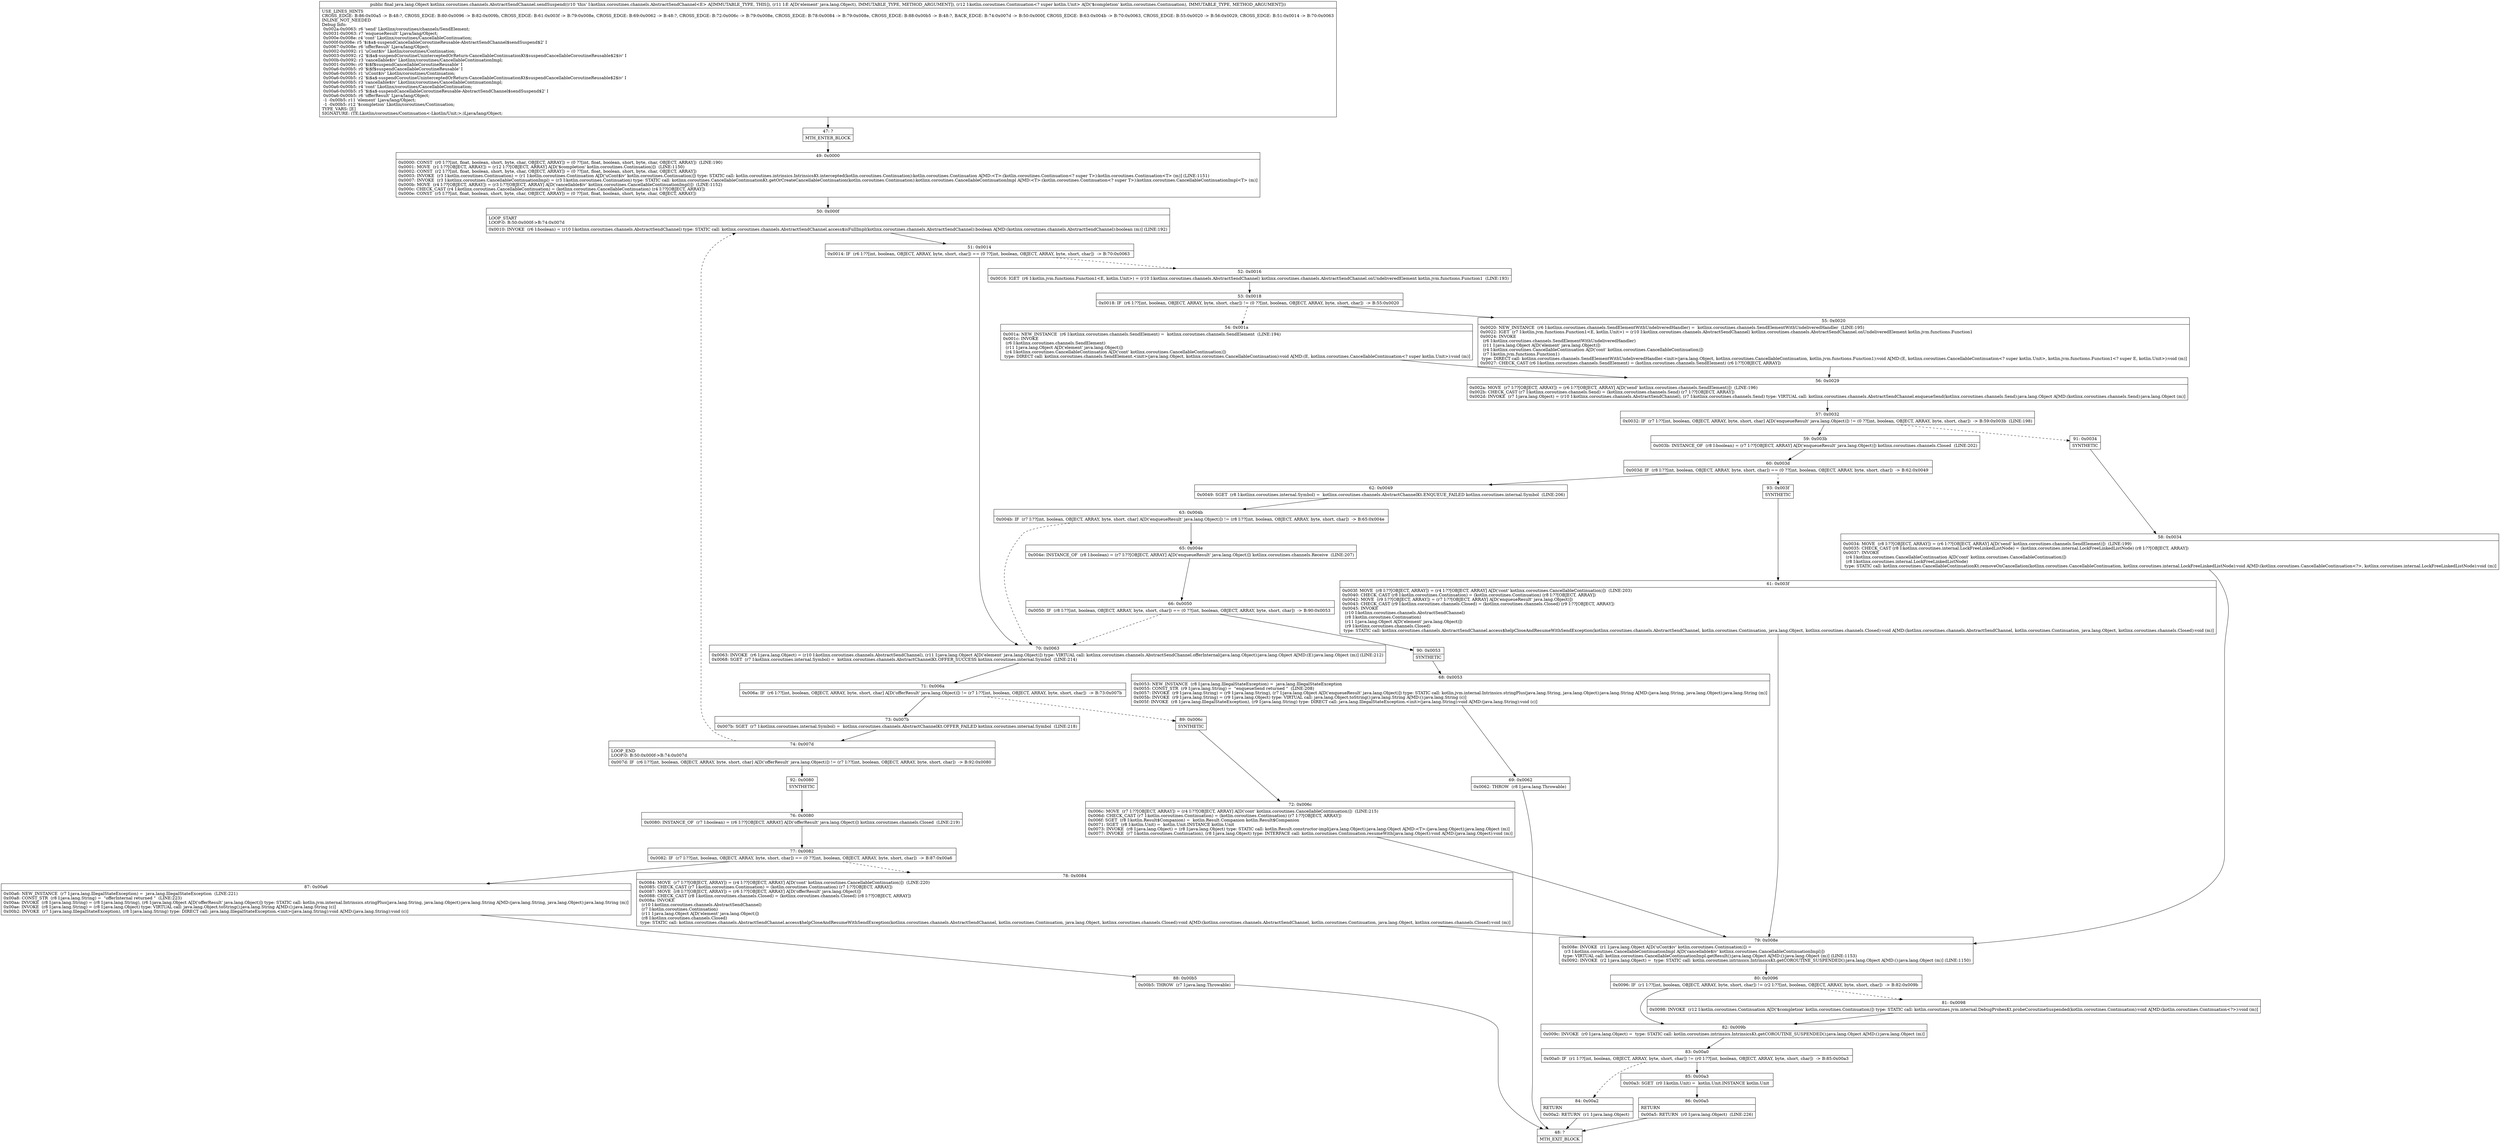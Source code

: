 digraph "CFG forkotlinx.coroutines.channels.AbstractSendChannel.sendSuspend(Ljava\/lang\/Object;Lkotlin\/coroutines\/Continuation;)Ljava\/lang\/Object;" {
Node_47 [shape=record,label="{47\:\ ?|MTH_ENTER_BLOCK\l}"];
Node_49 [shape=record,label="{49\:\ 0x0000|0x0000: CONST  (r0 I:??[int, float, boolean, short, byte, char, OBJECT, ARRAY]) = (0 ??[int, float, boolean, short, byte, char, OBJECT, ARRAY])  (LINE:190)\l0x0001: MOVE  (r1 I:??[OBJECT, ARRAY]) = (r12 I:??[OBJECT, ARRAY] A[D('$completion' kotlin.coroutines.Continuation)])  (LINE:1150)\l0x0002: CONST  (r2 I:??[int, float, boolean, short, byte, char, OBJECT, ARRAY]) = (0 ??[int, float, boolean, short, byte, char, OBJECT, ARRAY]) \l0x0003: INVOKE  (r3 I:kotlin.coroutines.Continuation) = (r1 I:kotlin.coroutines.Continuation A[D('uCont$iv' kotlin.coroutines.Continuation)]) type: STATIC call: kotlin.coroutines.intrinsics.IntrinsicsKt.intercepted(kotlin.coroutines.Continuation):kotlin.coroutines.Continuation A[MD:\<T\>:(kotlin.coroutines.Continuation\<? super T\>):kotlin.coroutines.Continuation\<T\> (m)] (LINE:1151)\l0x0007: INVOKE  (r3 I:kotlinx.coroutines.CancellableContinuationImpl) = (r3 I:kotlin.coroutines.Continuation) type: STATIC call: kotlinx.coroutines.CancellableContinuationKt.getOrCreateCancellableContinuation(kotlin.coroutines.Continuation):kotlinx.coroutines.CancellableContinuationImpl A[MD:\<T\>:(kotlin.coroutines.Continuation\<? super T\>):kotlinx.coroutines.CancellableContinuationImpl\<T\> (m)]\l0x000b: MOVE  (r4 I:??[OBJECT, ARRAY]) = (r3 I:??[OBJECT, ARRAY] A[D('cancellable$iv' kotlinx.coroutines.CancellableContinuationImpl)])  (LINE:1152)\l0x000c: CHECK_CAST (r4 I:kotlinx.coroutines.CancellableContinuation) = (kotlinx.coroutines.CancellableContinuation) (r4 I:??[OBJECT, ARRAY]) \l0x000e: CONST  (r5 I:??[int, float, boolean, short, byte, char, OBJECT, ARRAY]) = (0 ??[int, float, boolean, short, byte, char, OBJECT, ARRAY]) \l}"];
Node_50 [shape=record,label="{50\:\ 0x000f|LOOP_START\lLOOP:0: B:50:0x000f\-\>B:74:0x007d\l|0x0010: INVOKE  (r6 I:boolean) = (r10 I:kotlinx.coroutines.channels.AbstractSendChannel) type: STATIC call: kotlinx.coroutines.channels.AbstractSendChannel.access$isFullImpl(kotlinx.coroutines.channels.AbstractSendChannel):boolean A[MD:(kotlinx.coroutines.channels.AbstractSendChannel):boolean (m)] (LINE:192)\l}"];
Node_51 [shape=record,label="{51\:\ 0x0014|0x0014: IF  (r6 I:??[int, boolean, OBJECT, ARRAY, byte, short, char]) == (0 ??[int, boolean, OBJECT, ARRAY, byte, short, char])  \-\> B:70:0x0063 \l}"];
Node_52 [shape=record,label="{52\:\ 0x0016|0x0016: IGET  (r6 I:kotlin.jvm.functions.Function1\<E, kotlin.Unit\>) = (r10 I:kotlinx.coroutines.channels.AbstractSendChannel) kotlinx.coroutines.channels.AbstractSendChannel.onUndeliveredElement kotlin.jvm.functions.Function1  (LINE:193)\l}"];
Node_53 [shape=record,label="{53\:\ 0x0018|0x0018: IF  (r6 I:??[int, boolean, OBJECT, ARRAY, byte, short, char]) != (0 ??[int, boolean, OBJECT, ARRAY, byte, short, char])  \-\> B:55:0x0020 \l}"];
Node_54 [shape=record,label="{54\:\ 0x001a|0x001a: NEW_INSTANCE  (r6 I:kotlinx.coroutines.channels.SendElement) =  kotlinx.coroutines.channels.SendElement  (LINE:194)\l0x001c: INVOKE  \l  (r6 I:kotlinx.coroutines.channels.SendElement)\l  (r11 I:java.lang.Object A[D('element' java.lang.Object)])\l  (r4 I:kotlinx.coroutines.CancellableContinuation A[D('cont' kotlinx.coroutines.CancellableContinuation)])\l type: DIRECT call: kotlinx.coroutines.channels.SendElement.\<init\>(java.lang.Object, kotlinx.coroutines.CancellableContinuation):void A[MD:(E, kotlinx.coroutines.CancellableContinuation\<? super kotlin.Unit\>):void (m)]\l}"];
Node_56 [shape=record,label="{56\:\ 0x0029|0x002a: MOVE  (r7 I:??[OBJECT, ARRAY]) = (r6 I:??[OBJECT, ARRAY] A[D('send' kotlinx.coroutines.channels.SendElement)])  (LINE:196)\l0x002b: CHECK_CAST (r7 I:kotlinx.coroutines.channels.Send) = (kotlinx.coroutines.channels.Send) (r7 I:??[OBJECT, ARRAY]) \l0x002d: INVOKE  (r7 I:java.lang.Object) = (r10 I:kotlinx.coroutines.channels.AbstractSendChannel), (r7 I:kotlinx.coroutines.channels.Send) type: VIRTUAL call: kotlinx.coroutines.channels.AbstractSendChannel.enqueueSend(kotlinx.coroutines.channels.Send):java.lang.Object A[MD:(kotlinx.coroutines.channels.Send):java.lang.Object (m)]\l}"];
Node_57 [shape=record,label="{57\:\ 0x0032|0x0032: IF  (r7 I:??[int, boolean, OBJECT, ARRAY, byte, short, char] A[D('enqueueResult' java.lang.Object)]) != (0 ??[int, boolean, OBJECT, ARRAY, byte, short, char])  \-\> B:59:0x003b  (LINE:198)\l}"];
Node_59 [shape=record,label="{59\:\ 0x003b|0x003b: INSTANCE_OF  (r8 I:boolean) = (r7 I:??[OBJECT, ARRAY] A[D('enqueueResult' java.lang.Object)]) kotlinx.coroutines.channels.Closed  (LINE:202)\l}"];
Node_60 [shape=record,label="{60\:\ 0x003d|0x003d: IF  (r8 I:??[int, boolean, OBJECT, ARRAY, byte, short, char]) == (0 ??[int, boolean, OBJECT, ARRAY, byte, short, char])  \-\> B:62:0x0049 \l}"];
Node_62 [shape=record,label="{62\:\ 0x0049|0x0049: SGET  (r8 I:kotlinx.coroutines.internal.Symbol) =  kotlinx.coroutines.channels.AbstractChannelKt.ENQUEUE_FAILED kotlinx.coroutines.internal.Symbol  (LINE:206)\l}"];
Node_63 [shape=record,label="{63\:\ 0x004b|0x004b: IF  (r7 I:??[int, boolean, OBJECT, ARRAY, byte, short, char] A[D('enqueueResult' java.lang.Object)]) != (r8 I:??[int, boolean, OBJECT, ARRAY, byte, short, char])  \-\> B:65:0x004e \l}"];
Node_65 [shape=record,label="{65\:\ 0x004e|0x004e: INSTANCE_OF  (r8 I:boolean) = (r7 I:??[OBJECT, ARRAY] A[D('enqueueResult' java.lang.Object)]) kotlinx.coroutines.channels.Receive  (LINE:207)\l}"];
Node_66 [shape=record,label="{66\:\ 0x0050|0x0050: IF  (r8 I:??[int, boolean, OBJECT, ARRAY, byte, short, char]) == (0 ??[int, boolean, OBJECT, ARRAY, byte, short, char])  \-\> B:90:0x0053 \l}"];
Node_90 [shape=record,label="{90\:\ 0x0053|SYNTHETIC\l}"];
Node_68 [shape=record,label="{68\:\ 0x0053|0x0053: NEW_INSTANCE  (r8 I:java.lang.IllegalStateException) =  java.lang.IllegalStateException \l0x0055: CONST_STR  (r9 I:java.lang.String) =  \"enqueueSend returned \"  (LINE:208)\l0x0057: INVOKE  (r9 I:java.lang.String) = (r9 I:java.lang.String), (r7 I:java.lang.Object A[D('enqueueResult' java.lang.Object)]) type: STATIC call: kotlin.jvm.internal.Intrinsics.stringPlus(java.lang.String, java.lang.Object):java.lang.String A[MD:(java.lang.String, java.lang.Object):java.lang.String (m)]\l0x005b: INVOKE  (r9 I:java.lang.String) = (r9 I:java.lang.Object) type: VIRTUAL call: java.lang.Object.toString():java.lang.String A[MD:():java.lang.String (c)]\l0x005f: INVOKE  (r8 I:java.lang.IllegalStateException), (r9 I:java.lang.String) type: DIRECT call: java.lang.IllegalStateException.\<init\>(java.lang.String):void A[MD:(java.lang.String):void (c)]\l}"];
Node_69 [shape=record,label="{69\:\ 0x0062|0x0062: THROW  (r8 I:java.lang.Throwable) \l}"];
Node_48 [shape=record,label="{48\:\ ?|MTH_EXIT_BLOCK\l}"];
Node_93 [shape=record,label="{93\:\ 0x003f|SYNTHETIC\l}"];
Node_61 [shape=record,label="{61\:\ 0x003f|0x003f: MOVE  (r8 I:??[OBJECT, ARRAY]) = (r4 I:??[OBJECT, ARRAY] A[D('cont' kotlinx.coroutines.CancellableContinuation)])  (LINE:203)\l0x0040: CHECK_CAST (r8 I:kotlin.coroutines.Continuation) = (kotlin.coroutines.Continuation) (r8 I:??[OBJECT, ARRAY]) \l0x0042: MOVE  (r9 I:??[OBJECT, ARRAY]) = (r7 I:??[OBJECT, ARRAY] A[D('enqueueResult' java.lang.Object)]) \l0x0043: CHECK_CAST (r9 I:kotlinx.coroutines.channels.Closed) = (kotlinx.coroutines.channels.Closed) (r9 I:??[OBJECT, ARRAY]) \l0x0045: INVOKE  \l  (r10 I:kotlinx.coroutines.channels.AbstractSendChannel)\l  (r8 I:kotlin.coroutines.Continuation)\l  (r11 I:java.lang.Object A[D('element' java.lang.Object)])\l  (r9 I:kotlinx.coroutines.channels.Closed)\l type: STATIC call: kotlinx.coroutines.channels.AbstractSendChannel.access$helpCloseAndResumeWithSendException(kotlinx.coroutines.channels.AbstractSendChannel, kotlin.coroutines.Continuation, java.lang.Object, kotlinx.coroutines.channels.Closed):void A[MD:(kotlinx.coroutines.channels.AbstractSendChannel, kotlin.coroutines.Continuation, java.lang.Object, kotlinx.coroutines.channels.Closed):void (m)]\l}"];
Node_79 [shape=record,label="{79\:\ 0x008e|0x008e: INVOKE  (r1 I:java.lang.Object A[D('uCont$iv' kotlin.coroutines.Continuation)]) = \l  (r3 I:kotlinx.coroutines.CancellableContinuationImpl A[D('cancellable$iv' kotlinx.coroutines.CancellableContinuationImpl)])\l type: VIRTUAL call: kotlinx.coroutines.CancellableContinuationImpl.getResult():java.lang.Object A[MD:():java.lang.Object (m)] (LINE:1153)\l0x0092: INVOKE  (r2 I:java.lang.Object) =  type: STATIC call: kotlin.coroutines.intrinsics.IntrinsicsKt.getCOROUTINE_SUSPENDED():java.lang.Object A[MD:():java.lang.Object (m)] (LINE:1150)\l}"];
Node_80 [shape=record,label="{80\:\ 0x0096|0x0096: IF  (r1 I:??[int, boolean, OBJECT, ARRAY, byte, short, char]) != (r2 I:??[int, boolean, OBJECT, ARRAY, byte, short, char])  \-\> B:82:0x009b \l}"];
Node_81 [shape=record,label="{81\:\ 0x0098|0x0098: INVOKE  (r12 I:kotlin.coroutines.Continuation A[D('$completion' kotlin.coroutines.Continuation)]) type: STATIC call: kotlin.coroutines.jvm.internal.DebugProbesKt.probeCoroutineSuspended(kotlin.coroutines.Continuation):void A[MD:(kotlin.coroutines.Continuation\<?\>):void (m)]\l}"];
Node_82 [shape=record,label="{82\:\ 0x009b|0x009c: INVOKE  (r0 I:java.lang.Object) =  type: STATIC call: kotlin.coroutines.intrinsics.IntrinsicsKt.getCOROUTINE_SUSPENDED():java.lang.Object A[MD:():java.lang.Object (m)]\l}"];
Node_83 [shape=record,label="{83\:\ 0x00a0|0x00a0: IF  (r1 I:??[int, boolean, OBJECT, ARRAY, byte, short, char]) != (r0 I:??[int, boolean, OBJECT, ARRAY, byte, short, char])  \-\> B:85:0x00a3 \l}"];
Node_84 [shape=record,label="{84\:\ 0x00a2|RETURN\l|0x00a2: RETURN  (r1 I:java.lang.Object) \l}"];
Node_85 [shape=record,label="{85\:\ 0x00a3|0x00a3: SGET  (r0 I:kotlin.Unit) =  kotlin.Unit.INSTANCE kotlin.Unit \l}"];
Node_86 [shape=record,label="{86\:\ 0x00a5|RETURN\l|0x00a5: RETURN  (r0 I:java.lang.Object)  (LINE:226)\l}"];
Node_91 [shape=record,label="{91\:\ 0x0034|SYNTHETIC\l}"];
Node_58 [shape=record,label="{58\:\ 0x0034|0x0034: MOVE  (r8 I:??[OBJECT, ARRAY]) = (r6 I:??[OBJECT, ARRAY] A[D('send' kotlinx.coroutines.channels.SendElement)])  (LINE:199)\l0x0035: CHECK_CAST (r8 I:kotlinx.coroutines.internal.LockFreeLinkedListNode) = (kotlinx.coroutines.internal.LockFreeLinkedListNode) (r8 I:??[OBJECT, ARRAY]) \l0x0037: INVOKE  \l  (r4 I:kotlinx.coroutines.CancellableContinuation A[D('cont' kotlinx.coroutines.CancellableContinuation)])\l  (r8 I:kotlinx.coroutines.internal.LockFreeLinkedListNode)\l type: STATIC call: kotlinx.coroutines.CancellableContinuationKt.removeOnCancellation(kotlinx.coroutines.CancellableContinuation, kotlinx.coroutines.internal.LockFreeLinkedListNode):void A[MD:(kotlinx.coroutines.CancellableContinuation\<?\>, kotlinx.coroutines.internal.LockFreeLinkedListNode):void (m)]\l}"];
Node_55 [shape=record,label="{55\:\ 0x0020|0x0020: NEW_INSTANCE  (r6 I:kotlinx.coroutines.channels.SendElementWithUndeliveredHandler) =  kotlinx.coroutines.channels.SendElementWithUndeliveredHandler  (LINE:195)\l0x0022: IGET  (r7 I:kotlin.jvm.functions.Function1\<E, kotlin.Unit\>) = (r10 I:kotlinx.coroutines.channels.AbstractSendChannel) kotlinx.coroutines.channels.AbstractSendChannel.onUndeliveredElement kotlin.jvm.functions.Function1 \l0x0024: INVOKE  \l  (r6 I:kotlinx.coroutines.channels.SendElementWithUndeliveredHandler)\l  (r11 I:java.lang.Object A[D('element' java.lang.Object)])\l  (r4 I:kotlinx.coroutines.CancellableContinuation A[D('cont' kotlinx.coroutines.CancellableContinuation)])\l  (r7 I:kotlin.jvm.functions.Function1)\l type: DIRECT call: kotlinx.coroutines.channels.SendElementWithUndeliveredHandler.\<init\>(java.lang.Object, kotlinx.coroutines.CancellableContinuation, kotlin.jvm.functions.Function1):void A[MD:(E, kotlinx.coroutines.CancellableContinuation\<? super kotlin.Unit\>, kotlin.jvm.functions.Function1\<? super E, kotlin.Unit\>):void (m)]\l0x0027: CHECK_CAST (r6 I:kotlinx.coroutines.channels.SendElement) = (kotlinx.coroutines.channels.SendElement) (r6 I:??[OBJECT, ARRAY]) \l}"];
Node_70 [shape=record,label="{70\:\ 0x0063|0x0063: INVOKE  (r6 I:java.lang.Object) = (r10 I:kotlinx.coroutines.channels.AbstractSendChannel), (r11 I:java.lang.Object A[D('element' java.lang.Object)]) type: VIRTUAL call: kotlinx.coroutines.channels.AbstractSendChannel.offerInternal(java.lang.Object):java.lang.Object A[MD:(E):java.lang.Object (m)] (LINE:212)\l0x0068: SGET  (r7 I:kotlinx.coroutines.internal.Symbol) =  kotlinx.coroutines.channels.AbstractChannelKt.OFFER_SUCCESS kotlinx.coroutines.internal.Symbol  (LINE:214)\l}"];
Node_71 [shape=record,label="{71\:\ 0x006a|0x006a: IF  (r6 I:??[int, boolean, OBJECT, ARRAY, byte, short, char] A[D('offerResult' java.lang.Object)]) != (r7 I:??[int, boolean, OBJECT, ARRAY, byte, short, char])  \-\> B:73:0x007b \l}"];
Node_73 [shape=record,label="{73\:\ 0x007b|0x007b: SGET  (r7 I:kotlinx.coroutines.internal.Symbol) =  kotlinx.coroutines.channels.AbstractChannelKt.OFFER_FAILED kotlinx.coroutines.internal.Symbol  (LINE:218)\l}"];
Node_74 [shape=record,label="{74\:\ 0x007d|LOOP_END\lLOOP:0: B:50:0x000f\-\>B:74:0x007d\l|0x007d: IF  (r6 I:??[int, boolean, OBJECT, ARRAY, byte, short, char] A[D('offerResult' java.lang.Object)]) != (r7 I:??[int, boolean, OBJECT, ARRAY, byte, short, char])  \-\> B:92:0x0080 \l}"];
Node_92 [shape=record,label="{92\:\ 0x0080|SYNTHETIC\l}"];
Node_76 [shape=record,label="{76\:\ 0x0080|0x0080: INSTANCE_OF  (r7 I:boolean) = (r6 I:??[OBJECT, ARRAY] A[D('offerResult' java.lang.Object)]) kotlinx.coroutines.channels.Closed  (LINE:219)\l}"];
Node_77 [shape=record,label="{77\:\ 0x0082|0x0082: IF  (r7 I:??[int, boolean, OBJECT, ARRAY, byte, short, char]) == (0 ??[int, boolean, OBJECT, ARRAY, byte, short, char])  \-\> B:87:0x00a6 \l}"];
Node_78 [shape=record,label="{78\:\ 0x0084|0x0084: MOVE  (r7 I:??[OBJECT, ARRAY]) = (r4 I:??[OBJECT, ARRAY] A[D('cont' kotlinx.coroutines.CancellableContinuation)])  (LINE:220)\l0x0085: CHECK_CAST (r7 I:kotlin.coroutines.Continuation) = (kotlin.coroutines.Continuation) (r7 I:??[OBJECT, ARRAY]) \l0x0087: MOVE  (r8 I:??[OBJECT, ARRAY]) = (r6 I:??[OBJECT, ARRAY] A[D('offerResult' java.lang.Object)]) \l0x0088: CHECK_CAST (r8 I:kotlinx.coroutines.channels.Closed) = (kotlinx.coroutines.channels.Closed) (r8 I:??[OBJECT, ARRAY]) \l0x008a: INVOKE  \l  (r10 I:kotlinx.coroutines.channels.AbstractSendChannel)\l  (r7 I:kotlin.coroutines.Continuation)\l  (r11 I:java.lang.Object A[D('element' java.lang.Object)])\l  (r8 I:kotlinx.coroutines.channels.Closed)\l type: STATIC call: kotlinx.coroutines.channels.AbstractSendChannel.access$helpCloseAndResumeWithSendException(kotlinx.coroutines.channels.AbstractSendChannel, kotlin.coroutines.Continuation, java.lang.Object, kotlinx.coroutines.channels.Closed):void A[MD:(kotlinx.coroutines.channels.AbstractSendChannel, kotlin.coroutines.Continuation, java.lang.Object, kotlinx.coroutines.channels.Closed):void (m)]\l}"];
Node_87 [shape=record,label="{87\:\ 0x00a6|0x00a6: NEW_INSTANCE  (r7 I:java.lang.IllegalStateException) =  java.lang.IllegalStateException  (LINE:221)\l0x00a8: CONST_STR  (r8 I:java.lang.String) =  \"offerInternal returned \"  (LINE:223)\l0x00aa: INVOKE  (r8 I:java.lang.String) = (r8 I:java.lang.String), (r6 I:java.lang.Object A[D('offerResult' java.lang.Object)]) type: STATIC call: kotlin.jvm.internal.Intrinsics.stringPlus(java.lang.String, java.lang.Object):java.lang.String A[MD:(java.lang.String, java.lang.Object):java.lang.String (m)]\l0x00ae: INVOKE  (r8 I:java.lang.String) = (r8 I:java.lang.Object) type: VIRTUAL call: java.lang.Object.toString():java.lang.String A[MD:():java.lang.String (c)]\l0x00b2: INVOKE  (r7 I:java.lang.IllegalStateException), (r8 I:java.lang.String) type: DIRECT call: java.lang.IllegalStateException.\<init\>(java.lang.String):void A[MD:(java.lang.String):void (c)]\l}"];
Node_88 [shape=record,label="{88\:\ 0x00b5|0x00b5: THROW  (r7 I:java.lang.Throwable) \l}"];
Node_89 [shape=record,label="{89\:\ 0x006c|SYNTHETIC\l}"];
Node_72 [shape=record,label="{72\:\ 0x006c|0x006c: MOVE  (r7 I:??[OBJECT, ARRAY]) = (r4 I:??[OBJECT, ARRAY] A[D('cont' kotlinx.coroutines.CancellableContinuation)])  (LINE:215)\l0x006d: CHECK_CAST (r7 I:kotlin.coroutines.Continuation) = (kotlin.coroutines.Continuation) (r7 I:??[OBJECT, ARRAY]) \l0x006f: SGET  (r8 I:kotlin.Result$Companion) =  kotlin.Result.Companion kotlin.Result$Companion \l0x0071: SGET  (r8 I:kotlin.Unit) =  kotlin.Unit.INSTANCE kotlin.Unit \l0x0073: INVOKE  (r8 I:java.lang.Object) = (r8 I:java.lang.Object) type: STATIC call: kotlin.Result.constructor\-impl(java.lang.Object):java.lang.Object A[MD:\<T\>:(java.lang.Object):java.lang.Object (m)]\l0x0077: INVOKE  (r7 I:kotlin.coroutines.Continuation), (r8 I:java.lang.Object) type: INTERFACE call: kotlin.coroutines.Continuation.resumeWith(java.lang.Object):void A[MD:(java.lang.Object):void (m)]\l}"];
MethodNode[shape=record,label="{public final java.lang.Object kotlinx.coroutines.channels.AbstractSendChannel.sendSuspend((r10 'this' I:kotlinx.coroutines.channels.AbstractSendChannel\<E\> A[IMMUTABLE_TYPE, THIS]), (r11 I:E A[D('element' java.lang.Object), IMMUTABLE_TYPE, METHOD_ARGUMENT]), (r12 I:kotlin.coroutines.Continuation\<? super kotlin.Unit\> A[D('$completion' kotlin.coroutines.Continuation), IMMUTABLE_TYPE, METHOD_ARGUMENT]))  | USE_LINES_HINTS\lCROSS_EDGE: B:86:0x00a5 \-\> B:48:?, CROSS_EDGE: B:80:0x0096 \-\> B:82:0x009b, CROSS_EDGE: B:61:0x003f \-\> B:79:0x008e, CROSS_EDGE: B:69:0x0062 \-\> B:48:?, CROSS_EDGE: B:72:0x006c \-\> B:79:0x008e, CROSS_EDGE: B:78:0x0084 \-\> B:79:0x008e, CROSS_EDGE: B:88:0x00b5 \-\> B:48:?, BACK_EDGE: B:74:0x007d \-\> B:50:0x000f, CROSS_EDGE: B:63:0x004b \-\> B:70:0x0063, CROSS_EDGE: B:55:0x0020 \-\> B:56:0x0029, CROSS_EDGE: B:51:0x0014 \-\> B:70:0x0063\lINLINE_NOT_NEEDED\lDebug Info:\l  0x002a\-0x0063: r6 'send' Lkotlinx\/coroutines\/channels\/SendElement;\l  0x0031\-0x0063: r7 'enqueueResult' Ljava\/lang\/Object;\l  0x000e\-0x008e: r4 'cont' Lkotlinx\/coroutines\/CancellableContinuation;\l  0x000f\-0x008e: r5 '$i$a$\-suspendCancellableCoroutineReusable\-AbstractSendChannel$sendSuspend$2' I\l  0x0067\-0x008e: r6 'offerResult' Ljava\/lang\/Object;\l  0x0002\-0x0092: r1 'uCont$iv' Lkotlin\/coroutines\/Continuation;\l  0x0003\-0x0092: r2 '$i$a$\-suspendCoroutineUninterceptedOrReturn\-CancellableContinuationKt$suspendCancellableCoroutineReusable$2$iv' I\l  0x000b\-0x0092: r3 'cancellable$iv' Lkotlinx\/coroutines\/CancellableContinuationImpl;\l  0x0001\-0x009c: r0 '$i$f$suspendCancellableCoroutineReusable' I\l  0x00a6\-0x00b5: r0 '$i$f$suspendCancellableCoroutineReusable' I\l  0x00a6\-0x00b5: r1 'uCont$iv' Lkotlin\/coroutines\/Continuation;\l  0x00a6\-0x00b5: r2 '$i$a$\-suspendCoroutineUninterceptedOrReturn\-CancellableContinuationKt$suspendCancellableCoroutineReusable$2$iv' I\l  0x00a6\-0x00b5: r3 'cancellable$iv' Lkotlinx\/coroutines\/CancellableContinuationImpl;\l  0x00a6\-0x00b5: r4 'cont' Lkotlinx\/coroutines\/CancellableContinuation;\l  0x00a6\-0x00b5: r5 '$i$a$\-suspendCancellableCoroutineReusable\-AbstractSendChannel$sendSuspend$2' I\l  0x00a6\-0x00b5: r6 'offerResult' Ljava\/lang\/Object;\l  \-1 \-0x00b5: r11 'element' Ljava\/lang\/Object;\l  \-1 \-0x00b5: r12 '$completion' Lkotlin\/coroutines\/Continuation;\lTYPE_VARS: [E]\lSIGNATURE: (TE;Lkotlin\/coroutines\/Continuation\<\-Lkotlin\/Unit;\>;)Ljava\/lang\/Object;\l}"];
MethodNode -> Node_47;Node_47 -> Node_49;
Node_49 -> Node_50;
Node_50 -> Node_51;
Node_51 -> Node_52[style=dashed];
Node_51 -> Node_70;
Node_52 -> Node_53;
Node_53 -> Node_54[style=dashed];
Node_53 -> Node_55;
Node_54 -> Node_56;
Node_56 -> Node_57;
Node_57 -> Node_59;
Node_57 -> Node_91[style=dashed];
Node_59 -> Node_60;
Node_60 -> Node_62;
Node_60 -> Node_93[style=dashed];
Node_62 -> Node_63;
Node_63 -> Node_65;
Node_63 -> Node_70[style=dashed];
Node_65 -> Node_66;
Node_66 -> Node_70[style=dashed];
Node_66 -> Node_90;
Node_90 -> Node_68;
Node_68 -> Node_69;
Node_69 -> Node_48;
Node_93 -> Node_61;
Node_61 -> Node_79;
Node_79 -> Node_80;
Node_80 -> Node_81[style=dashed];
Node_80 -> Node_82;
Node_81 -> Node_82;
Node_82 -> Node_83;
Node_83 -> Node_84[style=dashed];
Node_83 -> Node_85;
Node_84 -> Node_48;
Node_85 -> Node_86;
Node_86 -> Node_48;
Node_91 -> Node_58;
Node_58 -> Node_79;
Node_55 -> Node_56;
Node_70 -> Node_71;
Node_71 -> Node_73;
Node_71 -> Node_89[style=dashed];
Node_73 -> Node_74;
Node_74 -> Node_50[style=dashed];
Node_74 -> Node_92;
Node_92 -> Node_76;
Node_76 -> Node_77;
Node_77 -> Node_78[style=dashed];
Node_77 -> Node_87;
Node_78 -> Node_79;
Node_87 -> Node_88;
Node_88 -> Node_48;
Node_89 -> Node_72;
Node_72 -> Node_79;
}

